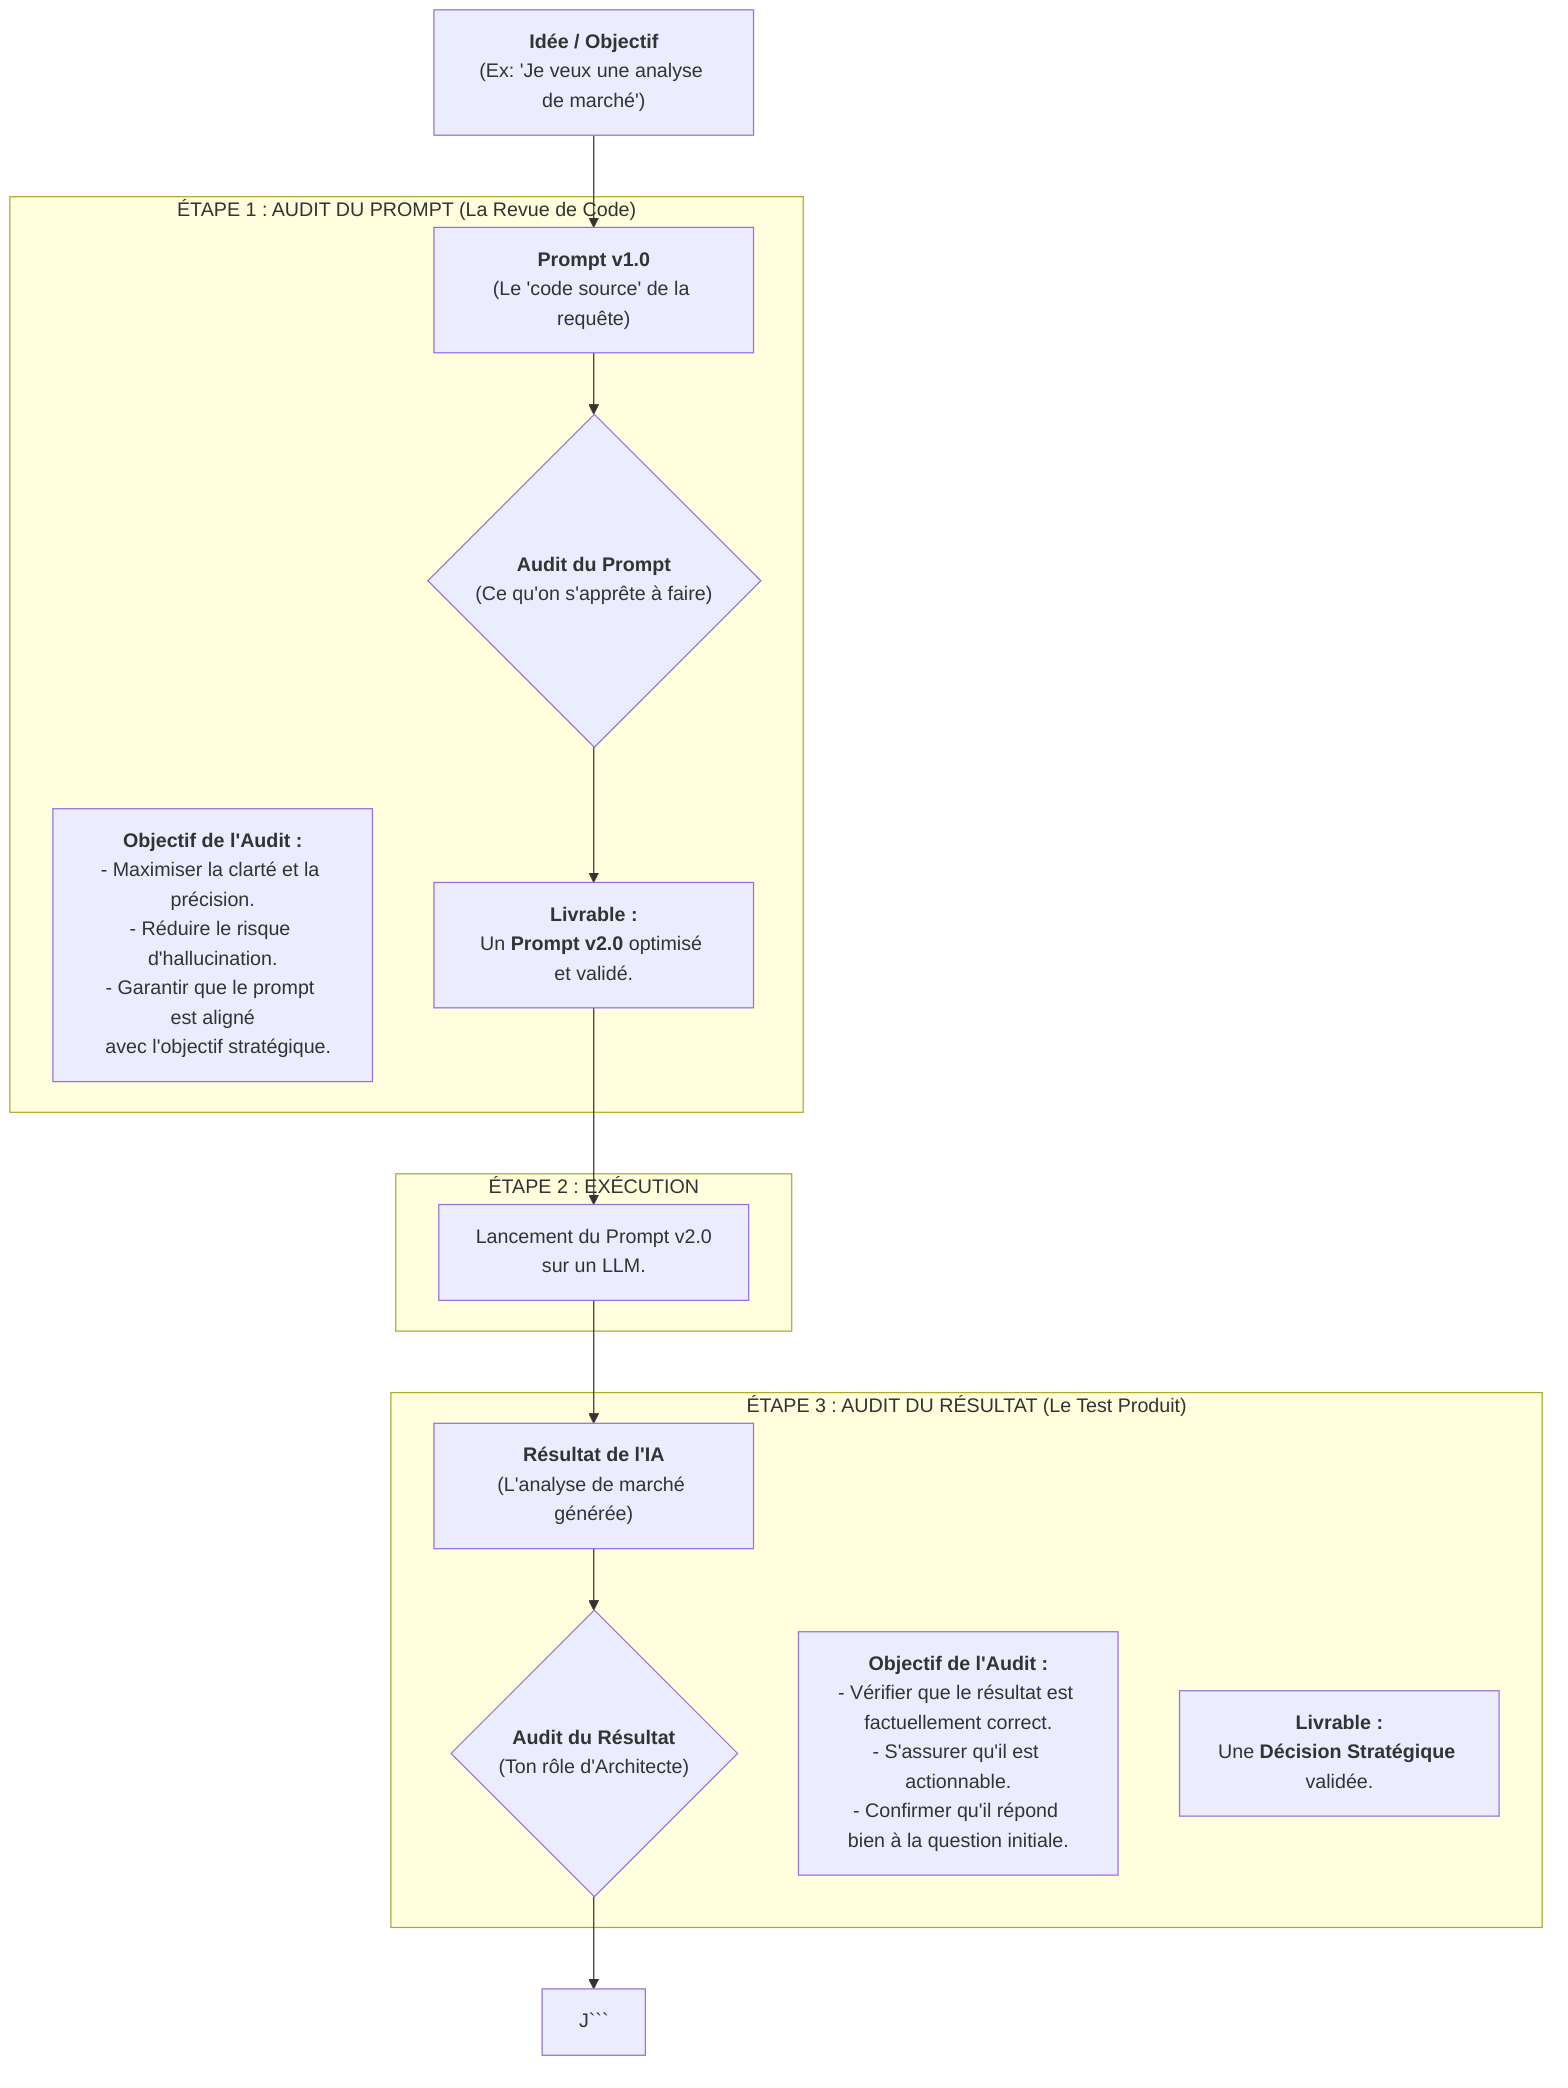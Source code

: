 graph TD
    A["<b>Idée / Objectif</b><br/>(Ex: 'Je veux une analyse de marché')"]
    
    subgraph "ÉTAPE 1 : AUDIT DU PROMPT (La Revue de Code)"
        B["<b>Prompt v1.0</b><br/>(Le 'code source' de la requête)"]
        C{"<b>Audit du Prompt</b><br/>(Ce qu'on s'apprête à faire)"}
        D["<b>Objectif de l'Audit :</b><br/>- Maximiser la clarté et la précision.<br/>- Réduire le risque d'hallucination.<br/>- Garantir que le prompt est aligné<br/>  avec l'objectif stratégique."]
        E["<b>Livrable :</b><br/>Un <b>Prompt v2.0</b> optimisé et validé."]
    end

    subgraph "ÉTAPE 2 : EXÉCUTION"
        F["Lancement du Prompt v2.0<br/>sur un LLM."]
    end

    subgraph "ÉTAPE 3 : AUDIT DU RÉSULTAT (Le Test Produit)"
        G["<b>Résultat de l'IA</b><br/>(L'analyse de marché générée)"]
        H{"<b>Audit du Résultat</b><br/>(Ton rôle d'Architecte)"}
        I["<b>Objectif de l'Audit :</b><br/>- Vérifier que le résultat est factuellement correct.<br/>- S'assurer qu'il est actionnable.<br/>- Confirmer qu'il répond bien à la question initiale."]
        J["<b>Livrable :</b><br/>Une <b>Décision Stratégique</b> validée."]
    end

    A --> B --> C --> E --> F --> G --> H --> J```